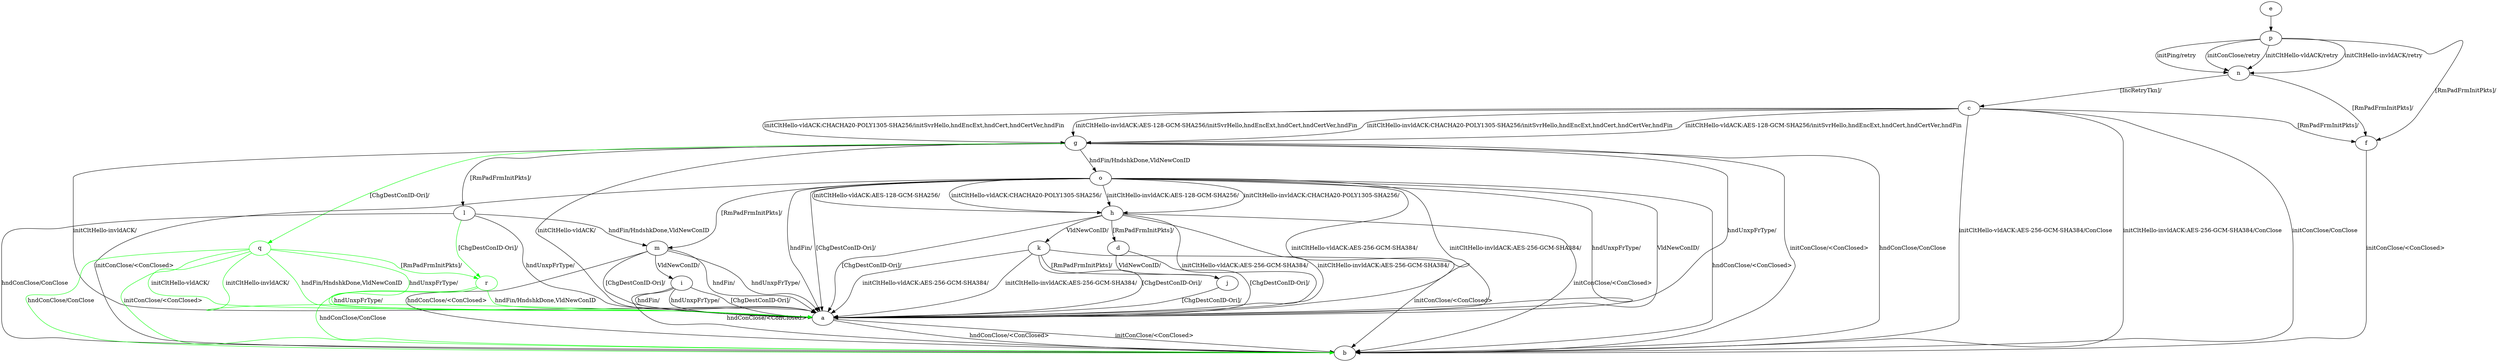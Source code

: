 digraph "" {
	a -> b	[key=0,
		label="initConClose/<ConClosed> "];
	a -> b	[key=1,
		label="hndConClose/<ConClosed> "];
	c -> b	[key=0,
		label="initConClose/ConClose "];
	c -> b	[key=1,
		label="initCltHello-vldACK:AES-256-GCM-SHA384/ConClose "];
	c -> b	[key=2,
		label="initCltHello-invldACK:AES-256-GCM-SHA384/ConClose "];
	c -> f	[key=0,
		label="[RmPadFrmInitPkts]/ "];
	c -> g	[key=0,
		label="initCltHello-vldACK:AES-128-GCM-SHA256/initSvrHello,hndEncExt,hndCert,hndCertVer,hndFin "];
	c -> g	[key=1,
		label="initCltHello-vldACK:CHACHA20-POLY1305-SHA256/initSvrHello,hndEncExt,hndCert,hndCertVer,hndFin "];
	c -> g	[key=2,
		label="initCltHello-invldACK:AES-128-GCM-SHA256/initSvrHello,hndEncExt,hndCert,hndCertVer,hndFin "];
	c -> g	[key=3,
		label="initCltHello-invldACK:CHACHA20-POLY1305-SHA256/initSvrHello,hndEncExt,hndCert,hndCertVer,hndFin "];
	d -> a	[key=0,
		label="[ChgDestConID-Ori]/ "];
	d -> j	[key=0,
		label="VldNewConID/ "];
	e -> p	[key=0];
	f -> b	[key=0,
		label="initConClose/<ConClosed> "];
	g -> a	[key=0,
		label="initCltHello-vldACK/ "];
	g -> a	[key=1,
		label="initCltHello-invldACK/ "];
	g -> a	[key=2,
		label="hndUnxpFrType/ "];
	g -> b	[key=0,
		label="initConClose/<ConClosed> "];
	g -> b	[key=1,
		label="hndConClose/ConClose "];
	g -> l	[key=0,
		label="[RmPadFrmInitPkts]/ "];
	g -> o	[key=0,
		label="hndFin/HndshkDone,VldNewConID "];
	q	[color=green];
	g -> q	[key=0,
		color=green,
		label="[ChgDestConID-Ori]/ "];
	h -> a	[key=0,
		label="initCltHello-vldACK:AES-256-GCM-SHA384/ "];
	h -> a	[key=1,
		label="initCltHello-invldACK:AES-256-GCM-SHA384/ "];
	h -> a	[key=2,
		label="[ChgDestConID-Ori]/ "];
	h -> b	[key=0,
		label="initConClose/<ConClosed> "];
	h -> d	[key=0,
		label="[RmPadFrmInitPkts]/ "];
	h -> k	[key=0,
		label="VldNewConID/ "];
	i -> a	[key=0,
		label="hndFin/ "];
	i -> a	[key=1,
		label="hndUnxpFrType/ "];
	i -> a	[key=2,
		label="[ChgDestConID-Ori]/ "];
	i -> b	[key=0,
		label="hndConClose/<ConClosed> "];
	j -> a	[key=0,
		label="[ChgDestConID-Ori]/ "];
	k -> a	[key=0,
		label="initCltHello-vldACK:AES-256-GCM-SHA384/ "];
	k -> a	[key=1,
		label="initCltHello-invldACK:AES-256-GCM-SHA384/ "];
	k -> a	[key=2,
		label="[ChgDestConID-Ori]/ "];
	k -> b	[key=0,
		label="initConClose/<ConClosed> "];
	k -> j	[key=0,
		label="[RmPadFrmInitPkts]/ "];
	l -> a	[key=0,
		label="hndUnxpFrType/ "];
	l -> b	[key=0,
		label="hndConClose/ConClose "];
	l -> m	[key=0,
		label="hndFin/HndshkDone,VldNewConID "];
	r	[color=green];
	l -> r	[key=0,
		color=green,
		label="[ChgDestConID-Ori]/ "];
	m -> a	[key=0,
		label="hndFin/ "];
	m -> a	[key=1,
		label="hndUnxpFrType/ "];
	m -> a	[key=2,
		label="[ChgDestConID-Ori]/ "];
	m -> b	[key=0,
		label="hndConClose/<ConClosed> "];
	m -> i	[key=0,
		label="VldNewConID/ "];
	n -> c	[key=0,
		label="[IncRetryTkn]/ "];
	n -> f	[key=0,
		label="[RmPadFrmInitPkts]/ "];
	o -> a	[key=0,
		label="initCltHello-vldACK:AES-256-GCM-SHA384/ "];
	o -> a	[key=1,
		label="initCltHello-invldACK:AES-256-GCM-SHA384/ "];
	o -> a	[key=2,
		label="hndFin/ "];
	o -> a	[key=3,
		label="hndUnxpFrType/ "];
	o -> a	[key=4,
		label="VldNewConID/ "];
	o -> a	[key=5,
		label="[ChgDestConID-Ori]/ "];
	o -> b	[key=0,
		label="initConClose/<ConClosed> "];
	o -> b	[key=1,
		label="hndConClose/<ConClosed> "];
	o -> h	[key=0,
		label="initCltHello-vldACK:AES-128-GCM-SHA256/ "];
	o -> h	[key=1,
		label="initCltHello-vldACK:CHACHA20-POLY1305-SHA256/ "];
	o -> h	[key=2,
		label="initCltHello-invldACK:AES-128-GCM-SHA256/ "];
	o -> h	[key=3,
		label="initCltHello-invldACK:CHACHA20-POLY1305-SHA256/ "];
	o -> m	[key=0,
		label="[RmPadFrmInitPkts]/ "];
	p -> f	[key=0,
		label="[RmPadFrmInitPkts]/ "];
	p -> n	[key=0,
		label="initPing/retry "];
	p -> n	[key=1,
		label="initConClose/retry "];
	p -> n	[key=2,
		label="initCltHello-vldACK/retry "];
	p -> n	[key=3,
		label="initCltHello-invldACK/retry "];
	q -> a	[key=0,
		color=green,
		label="initCltHello-vldACK/ "];
	q -> a	[key=1,
		color=green,
		label="initCltHello-invldACK/ "];
	q -> a	[key=2,
		color=green,
		label="hndFin/HndshkDone,VldNewConID "];
	q -> a	[key=3,
		color=green,
		label="hndUnxpFrType/ "];
	q -> b	[key=0,
		color=green,
		label="initConClose/<ConClosed> "];
	q -> b	[key=1,
		color=green,
		label="hndConClose/ConClose "];
	q -> r	[key=0,
		color=green,
		label="[RmPadFrmInitPkts]/ "];
	r -> a	[key=0,
		color=green,
		label="hndFin/HndshkDone,VldNewConID "];
	r -> a	[key=1,
		color=green,
		label="hndUnxpFrType/ "];
	r -> b	[key=0,
		color=green,
		label="hndConClose/ConClose "];
}
